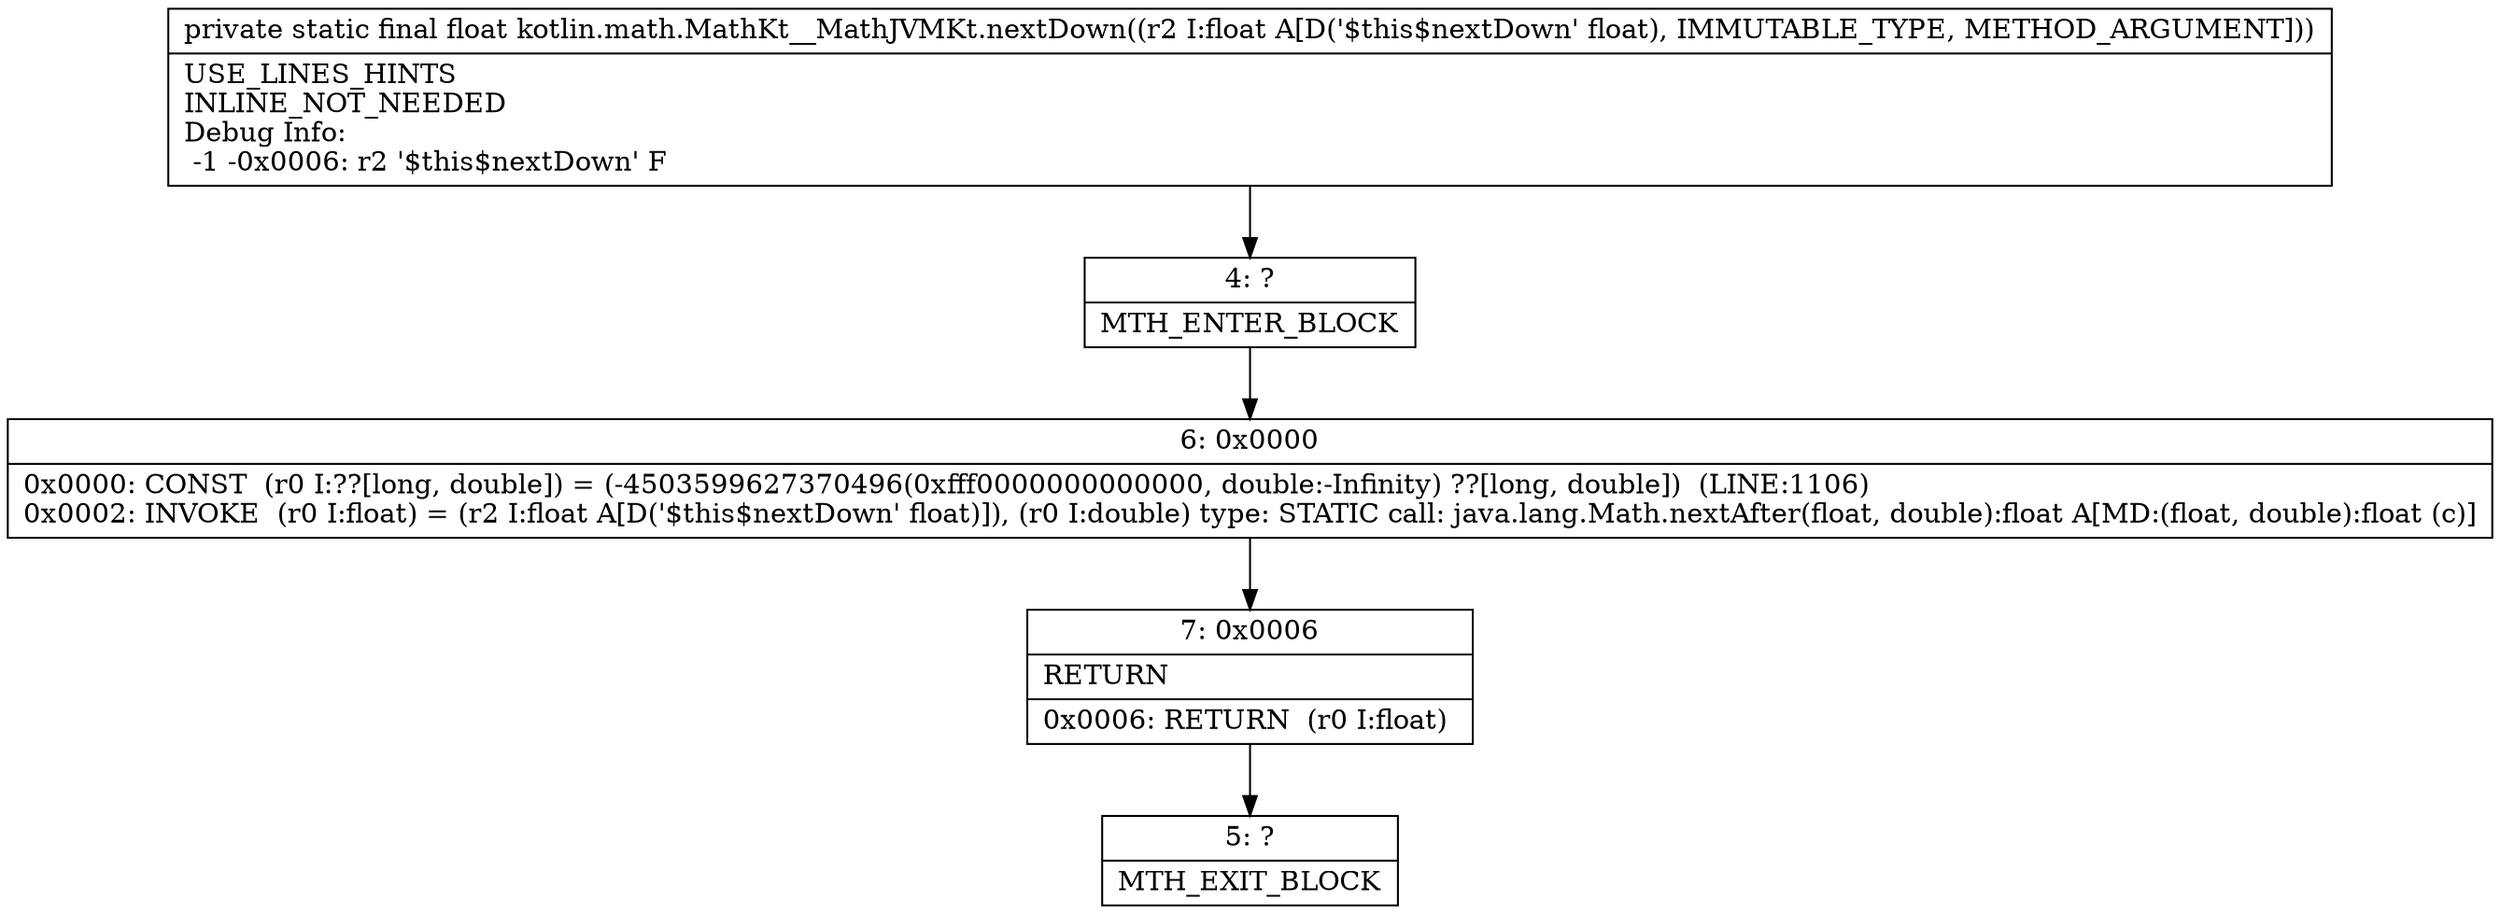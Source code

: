 digraph "CFG forkotlin.math.MathKt__MathJVMKt.nextDown(F)F" {
Node_4 [shape=record,label="{4\:\ ?|MTH_ENTER_BLOCK\l}"];
Node_6 [shape=record,label="{6\:\ 0x0000|0x0000: CONST  (r0 I:??[long, double]) = (\-4503599627370496(0xfff0000000000000, double:\-Infinity) ??[long, double])  (LINE:1106)\l0x0002: INVOKE  (r0 I:float) = (r2 I:float A[D('$this$nextDown' float)]), (r0 I:double) type: STATIC call: java.lang.Math.nextAfter(float, double):float A[MD:(float, double):float (c)]\l}"];
Node_7 [shape=record,label="{7\:\ 0x0006|RETURN\l|0x0006: RETURN  (r0 I:float) \l}"];
Node_5 [shape=record,label="{5\:\ ?|MTH_EXIT_BLOCK\l}"];
MethodNode[shape=record,label="{private static final float kotlin.math.MathKt__MathJVMKt.nextDown((r2 I:float A[D('$this$nextDown' float), IMMUTABLE_TYPE, METHOD_ARGUMENT]))  | USE_LINES_HINTS\lINLINE_NOT_NEEDED\lDebug Info:\l  \-1 \-0x0006: r2 '$this$nextDown' F\l}"];
MethodNode -> Node_4;Node_4 -> Node_6;
Node_6 -> Node_7;
Node_7 -> Node_5;
}

